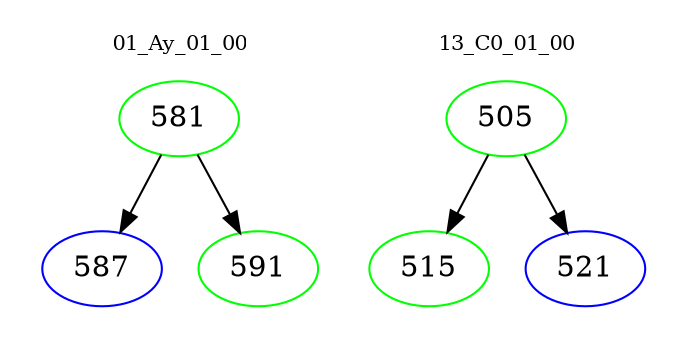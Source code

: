 digraph{
subgraph cluster_0 {
color = white
label = "01_Ay_01_00";
fontsize=10;
T0_581 [label="581", color="green"]
T0_581 -> T0_587 [color="black"]
T0_587 [label="587", color="blue"]
T0_581 -> T0_591 [color="black"]
T0_591 [label="591", color="green"]
}
subgraph cluster_1 {
color = white
label = "13_C0_01_00";
fontsize=10;
T1_505 [label="505", color="green"]
T1_505 -> T1_515 [color="black"]
T1_515 [label="515", color="green"]
T1_505 -> T1_521 [color="black"]
T1_521 [label="521", color="blue"]
}
}
